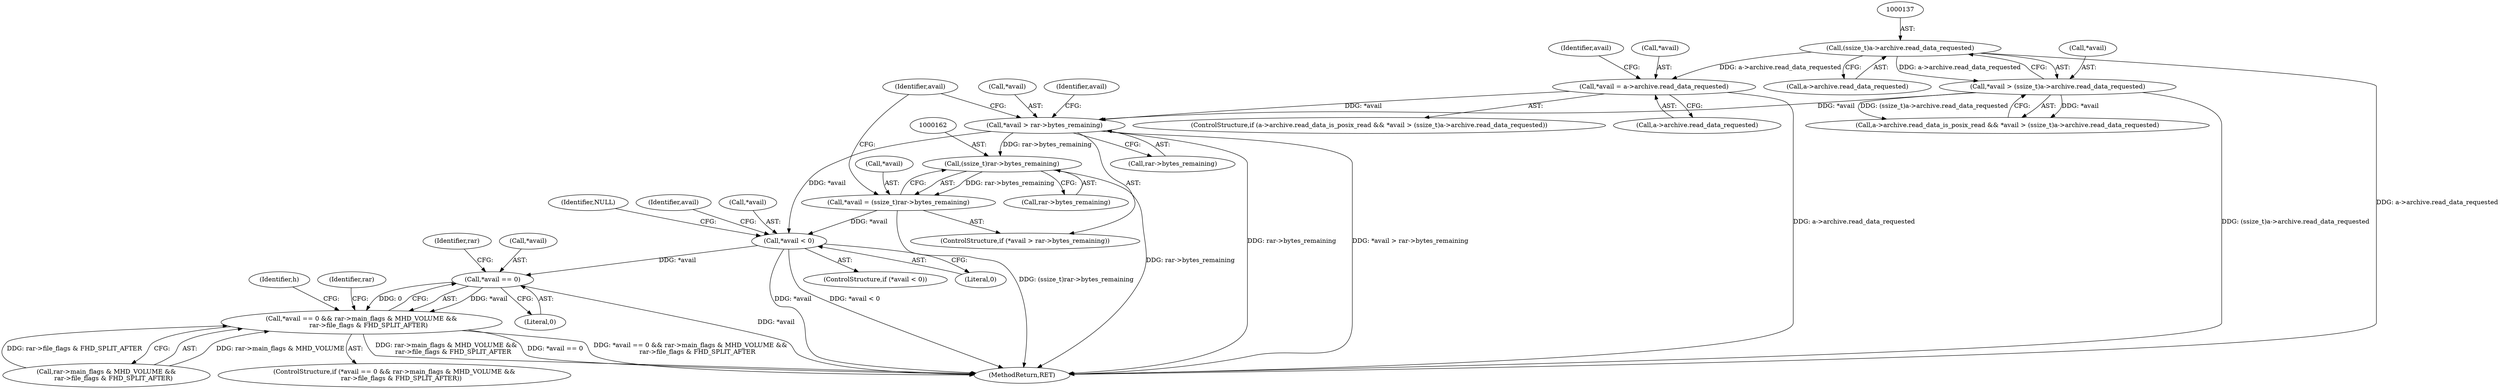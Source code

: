 digraph "0_libarchive_bfcfe6f04ed20db2504db8a254d1f40a1d84eb28@API" {
"1000152" [label="(Call,*avail > rar->bytes_remaining)"];
"1000143" [label="(Call,*avail = a->archive.read_data_requested)"];
"1000136" [label="(Call,(ssize_t)a->archive.read_data_requested)"];
"1000133" [label="(Call,*avail > (ssize_t)a->archive.read_data_requested)"];
"1000161" [label="(Call,(ssize_t)rar->bytes_remaining)"];
"1000158" [label="(Call,*avail = (ssize_t)rar->bytes_remaining)"];
"1000167" [label="(Call,*avail < 0)"];
"1000176" [label="(Call,*avail == 0)"];
"1000175" [label="(Call,*avail == 0 && rar->main_flags & MHD_VOLUME &&\n       rar->file_flags & FHD_SPLIT_AFTER)"];
"1000180" [label="(Call,rar->main_flags & MHD_VOLUME &&\n       rar->file_flags & FHD_SPLIT_AFTER)"];
"1000169" [label="(Identifier,avail)"];
"1000160" [label="(Identifier,avail)"];
"1000134" [label="(Call,*avail)"];
"1000166" [label="(ControlStructure,if (*avail < 0))"];
"1000136" [label="(Call,(ssize_t)a->archive.read_data_requested)"];
"1000143" [label="(Call,*avail = a->archive.read_data_requested)"];
"1000179" [label="(Literal,0)"];
"1000151" [label="(ControlStructure,if (*avail > rar->bytes_remaining))"];
"1000167" [label="(Call,*avail < 0)"];
"1000146" [label="(Call,a->archive.read_data_requested)"];
"1000172" [label="(Identifier,NULL)"];
"1000239" [label="(MethodReturn,RET)"];
"1000133" [label="(Call,*avail > (ssize_t)a->archive.read_data_requested)"];
"1000174" [label="(ControlStructure,if (*avail == 0 && rar->main_flags & MHD_VOLUME &&\n       rar->file_flags & FHD_SPLIT_AFTER))"];
"1000178" [label="(Identifier,avail)"];
"1000161" [label="(Call,(ssize_t)rar->bytes_remaining)"];
"1000127" [label="(Call,a->archive.read_data_is_posix_read && *avail > (ssize_t)a->archive.read_data_requested)"];
"1000144" [label="(Call,*avail)"];
"1000177" [label="(Call,*avail)"];
"1000163" [label="(Call,rar->bytes_remaining)"];
"1000159" [label="(Call,*avail)"];
"1000152" [label="(Call,*avail > rar->bytes_remaining)"];
"1000175" [label="(Call,*avail == 0 && rar->main_flags & MHD_VOLUME &&\n       rar->file_flags & FHD_SPLIT_AFTER)"];
"1000194" [label="(Identifier,rar)"];
"1000170" [label="(Literal,0)"];
"1000176" [label="(Call,*avail == 0)"];
"1000238" [label="(Identifier,h)"];
"1000158" [label="(Call,*avail = (ssize_t)rar->bytes_remaining)"];
"1000153" [label="(Call,*avail)"];
"1000168" [label="(Call,*avail)"];
"1000183" [label="(Identifier,rar)"];
"1000155" [label="(Call,rar->bytes_remaining)"];
"1000126" [label="(ControlStructure,if (a->archive.read_data_is_posix_read && *avail > (ssize_t)a->archive.read_data_requested))"];
"1000138" [label="(Call,a->archive.read_data_requested)"];
"1000154" [label="(Identifier,avail)"];
"1000152" -> "1000151"  [label="AST: "];
"1000152" -> "1000155"  [label="CFG: "];
"1000153" -> "1000152"  [label="AST: "];
"1000155" -> "1000152"  [label="AST: "];
"1000160" -> "1000152"  [label="CFG: "];
"1000169" -> "1000152"  [label="CFG: "];
"1000152" -> "1000239"  [label="DDG: *avail > rar->bytes_remaining"];
"1000152" -> "1000239"  [label="DDG: rar->bytes_remaining"];
"1000143" -> "1000152"  [label="DDG: *avail"];
"1000133" -> "1000152"  [label="DDG: *avail"];
"1000152" -> "1000161"  [label="DDG: rar->bytes_remaining"];
"1000152" -> "1000167"  [label="DDG: *avail"];
"1000143" -> "1000126"  [label="AST: "];
"1000143" -> "1000146"  [label="CFG: "];
"1000144" -> "1000143"  [label="AST: "];
"1000146" -> "1000143"  [label="AST: "];
"1000154" -> "1000143"  [label="CFG: "];
"1000143" -> "1000239"  [label="DDG: a->archive.read_data_requested"];
"1000136" -> "1000143"  [label="DDG: a->archive.read_data_requested"];
"1000136" -> "1000133"  [label="AST: "];
"1000136" -> "1000138"  [label="CFG: "];
"1000137" -> "1000136"  [label="AST: "];
"1000138" -> "1000136"  [label="AST: "];
"1000133" -> "1000136"  [label="CFG: "];
"1000136" -> "1000239"  [label="DDG: a->archive.read_data_requested"];
"1000136" -> "1000133"  [label="DDG: a->archive.read_data_requested"];
"1000133" -> "1000127"  [label="AST: "];
"1000134" -> "1000133"  [label="AST: "];
"1000127" -> "1000133"  [label="CFG: "];
"1000133" -> "1000239"  [label="DDG: (ssize_t)a->archive.read_data_requested"];
"1000133" -> "1000127"  [label="DDG: *avail"];
"1000133" -> "1000127"  [label="DDG: (ssize_t)a->archive.read_data_requested"];
"1000161" -> "1000158"  [label="AST: "];
"1000161" -> "1000163"  [label="CFG: "];
"1000162" -> "1000161"  [label="AST: "];
"1000163" -> "1000161"  [label="AST: "];
"1000158" -> "1000161"  [label="CFG: "];
"1000161" -> "1000239"  [label="DDG: rar->bytes_remaining"];
"1000161" -> "1000158"  [label="DDG: rar->bytes_remaining"];
"1000158" -> "1000151"  [label="AST: "];
"1000159" -> "1000158"  [label="AST: "];
"1000169" -> "1000158"  [label="CFG: "];
"1000158" -> "1000239"  [label="DDG: (ssize_t)rar->bytes_remaining"];
"1000158" -> "1000167"  [label="DDG: *avail"];
"1000167" -> "1000166"  [label="AST: "];
"1000167" -> "1000170"  [label="CFG: "];
"1000168" -> "1000167"  [label="AST: "];
"1000170" -> "1000167"  [label="AST: "];
"1000172" -> "1000167"  [label="CFG: "];
"1000178" -> "1000167"  [label="CFG: "];
"1000167" -> "1000239"  [label="DDG: *avail"];
"1000167" -> "1000239"  [label="DDG: *avail < 0"];
"1000167" -> "1000176"  [label="DDG: *avail"];
"1000176" -> "1000175"  [label="AST: "];
"1000176" -> "1000179"  [label="CFG: "];
"1000177" -> "1000176"  [label="AST: "];
"1000179" -> "1000176"  [label="AST: "];
"1000183" -> "1000176"  [label="CFG: "];
"1000175" -> "1000176"  [label="CFG: "];
"1000176" -> "1000239"  [label="DDG: *avail"];
"1000176" -> "1000175"  [label="DDG: *avail"];
"1000176" -> "1000175"  [label="DDG: 0"];
"1000175" -> "1000174"  [label="AST: "];
"1000175" -> "1000180"  [label="CFG: "];
"1000180" -> "1000175"  [label="AST: "];
"1000194" -> "1000175"  [label="CFG: "];
"1000238" -> "1000175"  [label="CFG: "];
"1000175" -> "1000239"  [label="DDG: rar->main_flags & MHD_VOLUME &&\n       rar->file_flags & FHD_SPLIT_AFTER"];
"1000175" -> "1000239"  [label="DDG: *avail == 0"];
"1000175" -> "1000239"  [label="DDG: *avail == 0 && rar->main_flags & MHD_VOLUME &&\n       rar->file_flags & FHD_SPLIT_AFTER"];
"1000180" -> "1000175"  [label="DDG: rar->main_flags & MHD_VOLUME"];
"1000180" -> "1000175"  [label="DDG: rar->file_flags & FHD_SPLIT_AFTER"];
}
